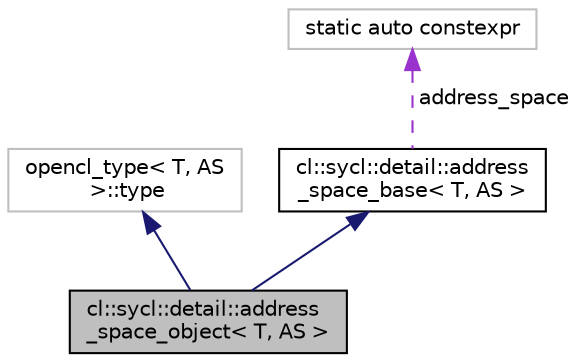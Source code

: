 digraph "cl::sycl::detail::address_space_object&lt; T, AS &gt;"
{
 // INTERACTIVE_SVG=YES
  bgcolor="transparent";
  edge [fontname="Helvetica",fontsize="10",labelfontname="Helvetica",labelfontsize="10"];
  node [fontname="Helvetica",fontsize="10",shape=record];
  Node1 [label="cl::sycl::detail::address\l_space_object\< T, AS \>",height=0.2,width=0.4,color="black", fillcolor="grey75", style="filled", fontcolor="black"];
  Node2 -> Node1 [dir="back",color="midnightblue",fontsize="10",style="solid",fontname="Helvetica"];
  Node2 [label="opencl_type\< T, AS\l \>::type",height=0.2,width=0.4,color="grey75"];
  Node3 -> Node1 [dir="back",color="midnightblue",fontsize="10",style="solid",fontname="Helvetica"];
  Node3 [label="cl::sycl::detail::address\l_space_base\< T, AS \>",height=0.2,width=0.4,color="black",URL="$group__address__spaces.html#structcl_1_1sycl_1_1detail_1_1address__space__base",tooltip="Implementation of the base infrastructure to wrap something in an OpenCL address space. "];
  Node4 -> Node3 [dir="back",color="darkorchid3",fontsize="10",style="dashed",label=" address_space" ,fontname="Helvetica"];
  Node4 [label="static auto constexpr",height=0.2,width=0.4,color="grey75"];
}
